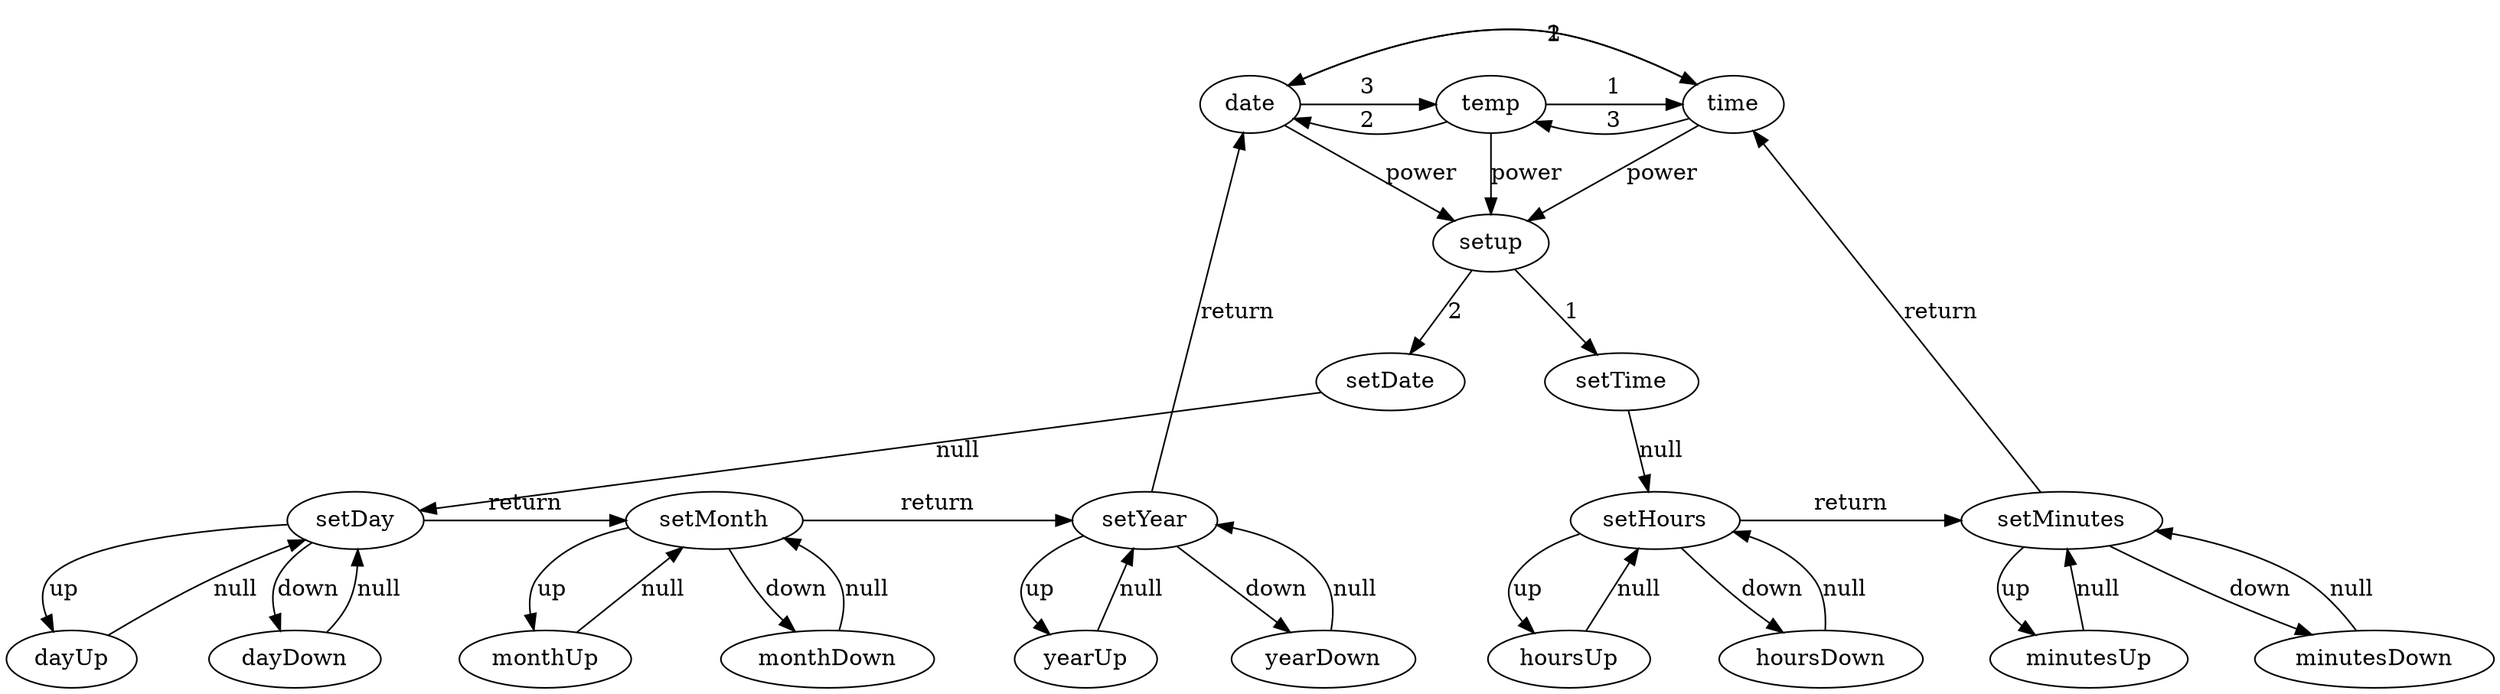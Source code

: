 digraph G {
splines=true;
sep="+10,10";
nodesep=0.6;


date->temp[label=3];
date->time[label=1];
temp->date[label=2];

temp->time[label=1];
time->date[label=2];
time->temp[label=3];


/*begin setup */
time->setup [label=power];
temp->setup [label=power];
date->setup [label=power];
setup->setDate [label=2];
setup->setTime [label=1];
setTime->setHours [label=null];
setHours->hoursUp [label=up];
hoursUp->setHours [label=null];

setHours->hoursDown [label=down];
hoursDown->setHours [label=null];


setMinutes->minutesUp [label=up];
minutesUp->setMinutes [label=null];
setMinutes->minutesDown [label=down];
minutesDown->setMinutes [label=null];
setMinutes->time[label=return];

setDate->setDay[label=null];

setDay->setMonth [label=return];
setMonth->setYear [label=return];
setYear->date[label=return];
setHours->setMinutes [label=return];

setDay->dayUp [label=up];
dayUp->setDay [label=null];
setDay->dayDown [label=down];
dayDown->setDay [label=null];

setMonth->monthUp [label=up];
monthUp->setMonth [label=null];
setMonth->monthDown [label=down];
monthDown->setMonth [label=null];


setYear->yearUp[label=up];
yearUp->setYear[label=null];
setYear->yearDown[label=down];
yearDown->setYear[label=null];

/* end setup */

{rank=same; date; time; temp}
{rank=same; setDate; setTime}
{rank=same; setHours; setMinutes; setDay; setMonth; setYear}
}